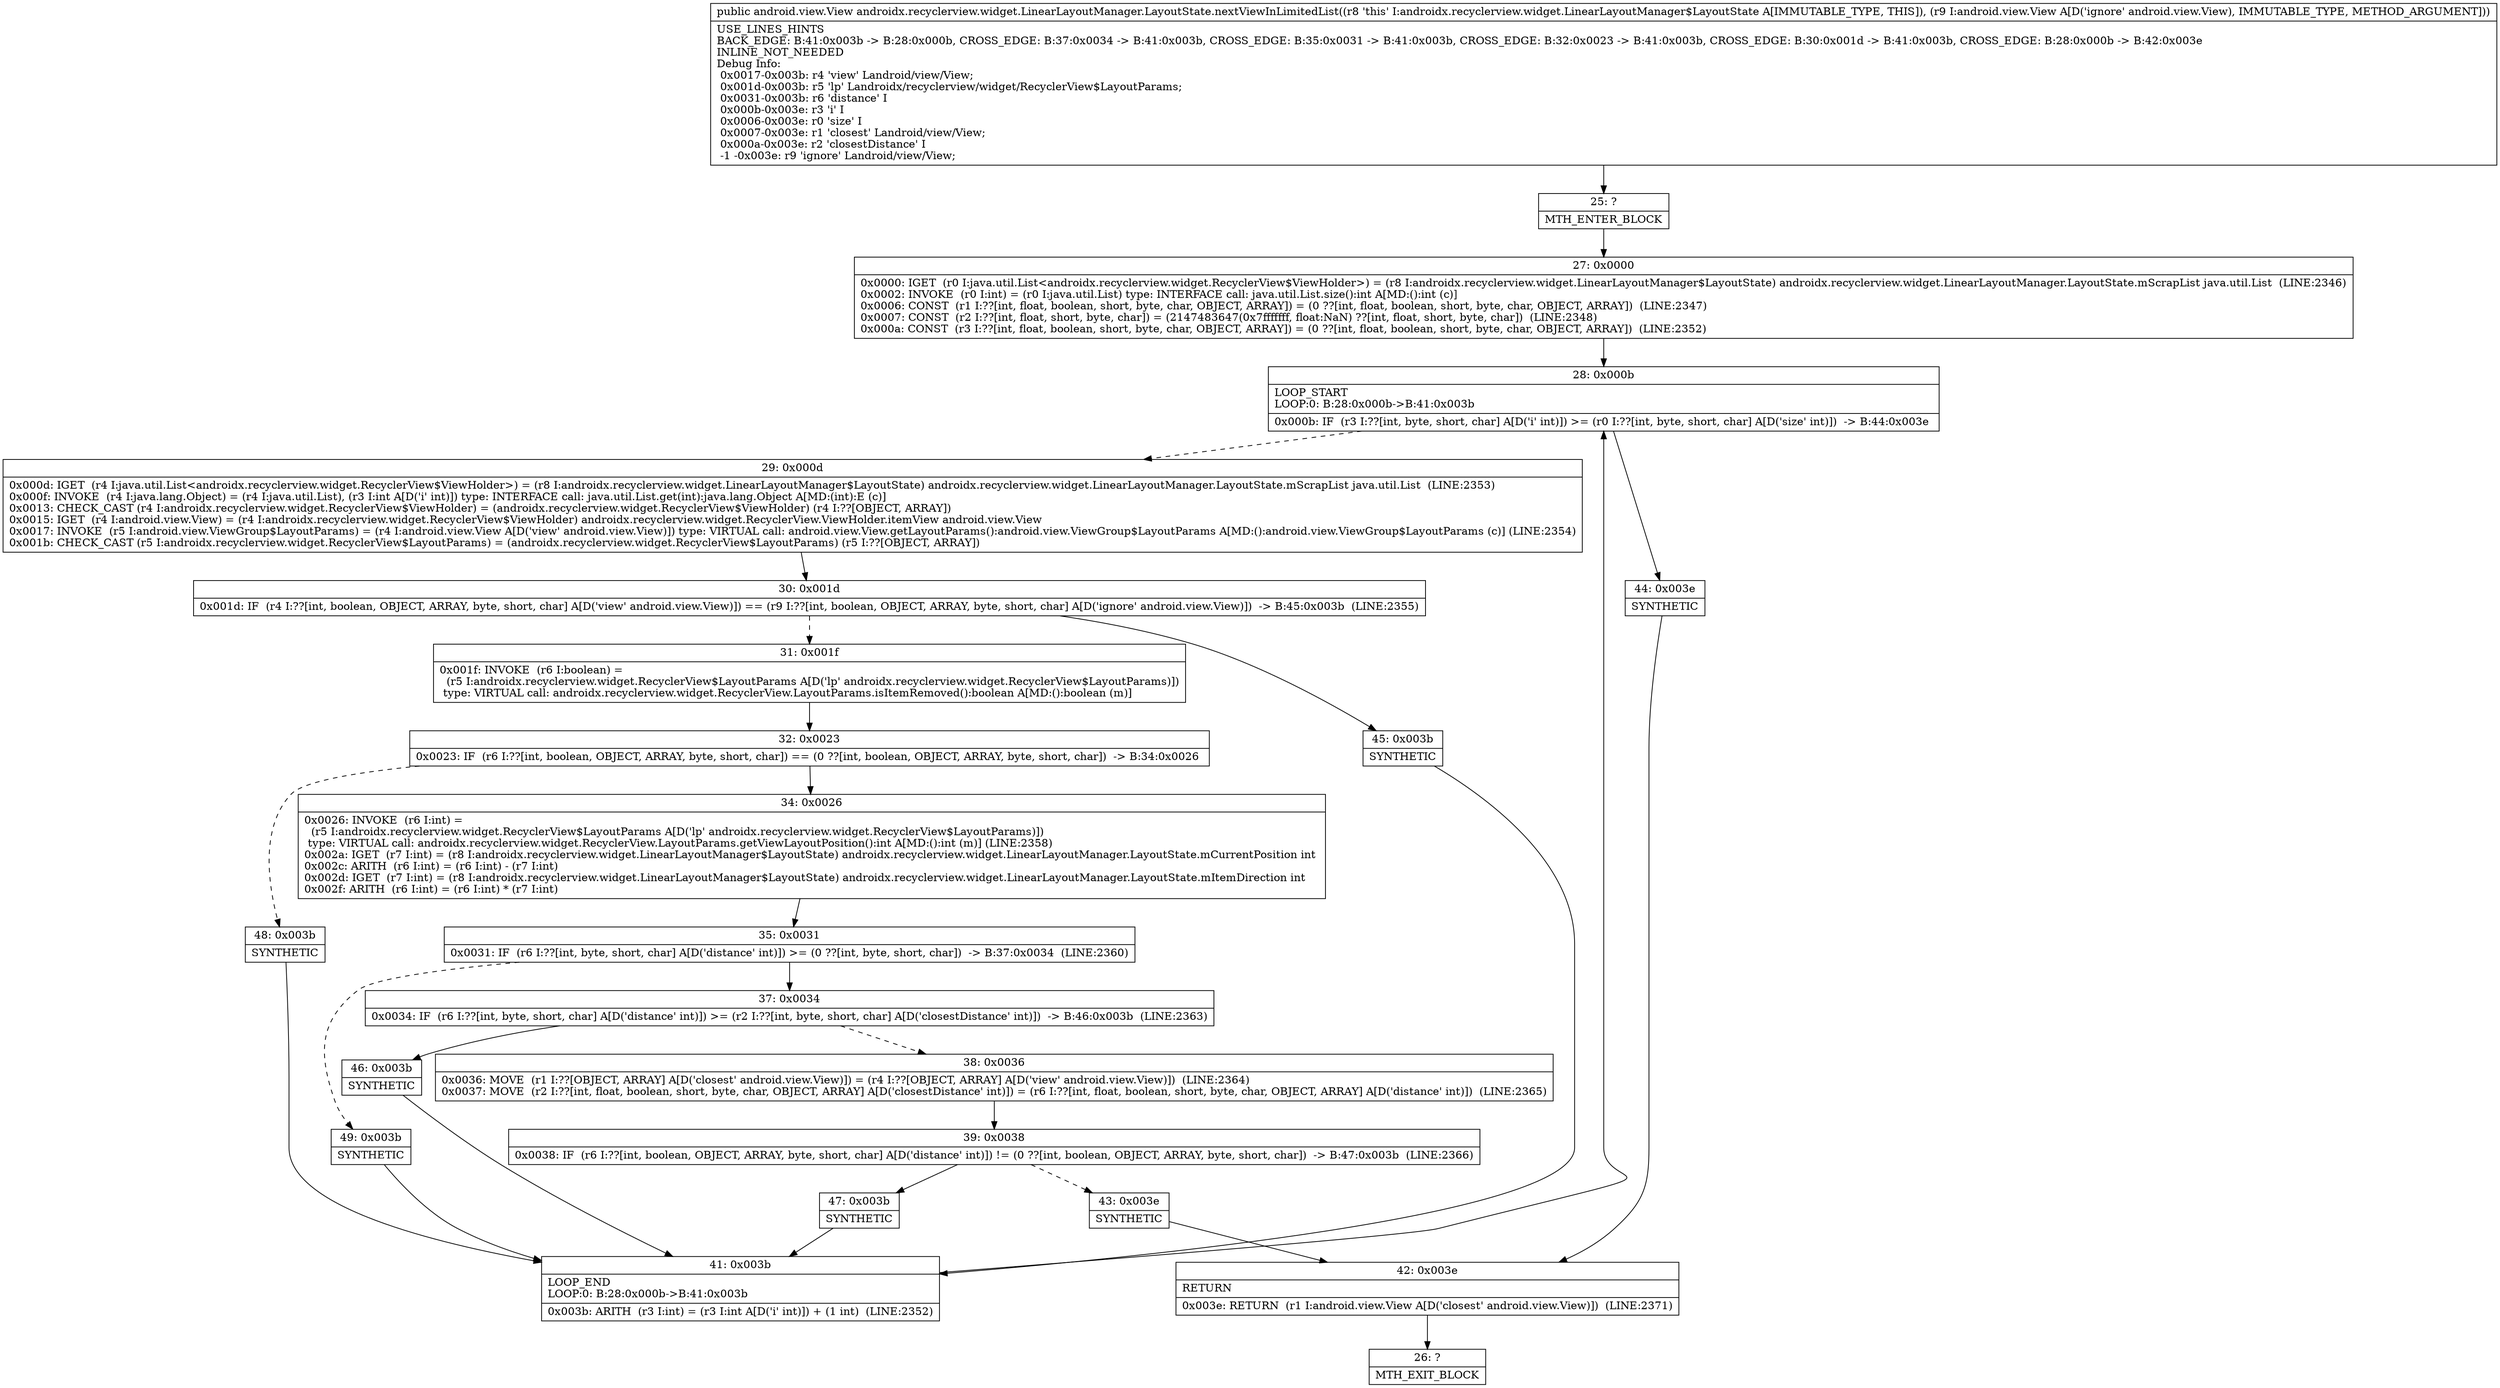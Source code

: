 digraph "CFG forandroidx.recyclerview.widget.LinearLayoutManager.LayoutState.nextViewInLimitedList(Landroid\/view\/View;)Landroid\/view\/View;" {
Node_25 [shape=record,label="{25\:\ ?|MTH_ENTER_BLOCK\l}"];
Node_27 [shape=record,label="{27\:\ 0x0000|0x0000: IGET  (r0 I:java.util.List\<androidx.recyclerview.widget.RecyclerView$ViewHolder\>) = (r8 I:androidx.recyclerview.widget.LinearLayoutManager$LayoutState) androidx.recyclerview.widget.LinearLayoutManager.LayoutState.mScrapList java.util.List  (LINE:2346)\l0x0002: INVOKE  (r0 I:int) = (r0 I:java.util.List) type: INTERFACE call: java.util.List.size():int A[MD:():int (c)]\l0x0006: CONST  (r1 I:??[int, float, boolean, short, byte, char, OBJECT, ARRAY]) = (0 ??[int, float, boolean, short, byte, char, OBJECT, ARRAY])  (LINE:2347)\l0x0007: CONST  (r2 I:??[int, float, short, byte, char]) = (2147483647(0x7fffffff, float:NaN) ??[int, float, short, byte, char])  (LINE:2348)\l0x000a: CONST  (r3 I:??[int, float, boolean, short, byte, char, OBJECT, ARRAY]) = (0 ??[int, float, boolean, short, byte, char, OBJECT, ARRAY])  (LINE:2352)\l}"];
Node_28 [shape=record,label="{28\:\ 0x000b|LOOP_START\lLOOP:0: B:28:0x000b\-\>B:41:0x003b\l|0x000b: IF  (r3 I:??[int, byte, short, char] A[D('i' int)]) \>= (r0 I:??[int, byte, short, char] A[D('size' int)])  \-\> B:44:0x003e \l}"];
Node_29 [shape=record,label="{29\:\ 0x000d|0x000d: IGET  (r4 I:java.util.List\<androidx.recyclerview.widget.RecyclerView$ViewHolder\>) = (r8 I:androidx.recyclerview.widget.LinearLayoutManager$LayoutState) androidx.recyclerview.widget.LinearLayoutManager.LayoutState.mScrapList java.util.List  (LINE:2353)\l0x000f: INVOKE  (r4 I:java.lang.Object) = (r4 I:java.util.List), (r3 I:int A[D('i' int)]) type: INTERFACE call: java.util.List.get(int):java.lang.Object A[MD:(int):E (c)]\l0x0013: CHECK_CAST (r4 I:androidx.recyclerview.widget.RecyclerView$ViewHolder) = (androidx.recyclerview.widget.RecyclerView$ViewHolder) (r4 I:??[OBJECT, ARRAY]) \l0x0015: IGET  (r4 I:android.view.View) = (r4 I:androidx.recyclerview.widget.RecyclerView$ViewHolder) androidx.recyclerview.widget.RecyclerView.ViewHolder.itemView android.view.View \l0x0017: INVOKE  (r5 I:android.view.ViewGroup$LayoutParams) = (r4 I:android.view.View A[D('view' android.view.View)]) type: VIRTUAL call: android.view.View.getLayoutParams():android.view.ViewGroup$LayoutParams A[MD:():android.view.ViewGroup$LayoutParams (c)] (LINE:2354)\l0x001b: CHECK_CAST (r5 I:androidx.recyclerview.widget.RecyclerView$LayoutParams) = (androidx.recyclerview.widget.RecyclerView$LayoutParams) (r5 I:??[OBJECT, ARRAY]) \l}"];
Node_30 [shape=record,label="{30\:\ 0x001d|0x001d: IF  (r4 I:??[int, boolean, OBJECT, ARRAY, byte, short, char] A[D('view' android.view.View)]) == (r9 I:??[int, boolean, OBJECT, ARRAY, byte, short, char] A[D('ignore' android.view.View)])  \-\> B:45:0x003b  (LINE:2355)\l}"];
Node_31 [shape=record,label="{31\:\ 0x001f|0x001f: INVOKE  (r6 I:boolean) = \l  (r5 I:androidx.recyclerview.widget.RecyclerView$LayoutParams A[D('lp' androidx.recyclerview.widget.RecyclerView$LayoutParams)])\l type: VIRTUAL call: androidx.recyclerview.widget.RecyclerView.LayoutParams.isItemRemoved():boolean A[MD:():boolean (m)]\l}"];
Node_32 [shape=record,label="{32\:\ 0x0023|0x0023: IF  (r6 I:??[int, boolean, OBJECT, ARRAY, byte, short, char]) == (0 ??[int, boolean, OBJECT, ARRAY, byte, short, char])  \-\> B:34:0x0026 \l}"];
Node_34 [shape=record,label="{34\:\ 0x0026|0x0026: INVOKE  (r6 I:int) = \l  (r5 I:androidx.recyclerview.widget.RecyclerView$LayoutParams A[D('lp' androidx.recyclerview.widget.RecyclerView$LayoutParams)])\l type: VIRTUAL call: androidx.recyclerview.widget.RecyclerView.LayoutParams.getViewLayoutPosition():int A[MD:():int (m)] (LINE:2358)\l0x002a: IGET  (r7 I:int) = (r8 I:androidx.recyclerview.widget.LinearLayoutManager$LayoutState) androidx.recyclerview.widget.LinearLayoutManager.LayoutState.mCurrentPosition int \l0x002c: ARITH  (r6 I:int) = (r6 I:int) \- (r7 I:int) \l0x002d: IGET  (r7 I:int) = (r8 I:androidx.recyclerview.widget.LinearLayoutManager$LayoutState) androidx.recyclerview.widget.LinearLayoutManager.LayoutState.mItemDirection int \l0x002f: ARITH  (r6 I:int) = (r6 I:int) * (r7 I:int) \l}"];
Node_35 [shape=record,label="{35\:\ 0x0031|0x0031: IF  (r6 I:??[int, byte, short, char] A[D('distance' int)]) \>= (0 ??[int, byte, short, char])  \-\> B:37:0x0034  (LINE:2360)\l}"];
Node_37 [shape=record,label="{37\:\ 0x0034|0x0034: IF  (r6 I:??[int, byte, short, char] A[D('distance' int)]) \>= (r2 I:??[int, byte, short, char] A[D('closestDistance' int)])  \-\> B:46:0x003b  (LINE:2363)\l}"];
Node_38 [shape=record,label="{38\:\ 0x0036|0x0036: MOVE  (r1 I:??[OBJECT, ARRAY] A[D('closest' android.view.View)]) = (r4 I:??[OBJECT, ARRAY] A[D('view' android.view.View)])  (LINE:2364)\l0x0037: MOVE  (r2 I:??[int, float, boolean, short, byte, char, OBJECT, ARRAY] A[D('closestDistance' int)]) = (r6 I:??[int, float, boolean, short, byte, char, OBJECT, ARRAY] A[D('distance' int)])  (LINE:2365)\l}"];
Node_39 [shape=record,label="{39\:\ 0x0038|0x0038: IF  (r6 I:??[int, boolean, OBJECT, ARRAY, byte, short, char] A[D('distance' int)]) != (0 ??[int, boolean, OBJECT, ARRAY, byte, short, char])  \-\> B:47:0x003b  (LINE:2366)\l}"];
Node_43 [shape=record,label="{43\:\ 0x003e|SYNTHETIC\l}"];
Node_42 [shape=record,label="{42\:\ 0x003e|RETURN\l|0x003e: RETURN  (r1 I:android.view.View A[D('closest' android.view.View)])  (LINE:2371)\l}"];
Node_26 [shape=record,label="{26\:\ ?|MTH_EXIT_BLOCK\l}"];
Node_47 [shape=record,label="{47\:\ 0x003b|SYNTHETIC\l}"];
Node_41 [shape=record,label="{41\:\ 0x003b|LOOP_END\lLOOP:0: B:28:0x000b\-\>B:41:0x003b\l|0x003b: ARITH  (r3 I:int) = (r3 I:int A[D('i' int)]) + (1 int)  (LINE:2352)\l}"];
Node_46 [shape=record,label="{46\:\ 0x003b|SYNTHETIC\l}"];
Node_49 [shape=record,label="{49\:\ 0x003b|SYNTHETIC\l}"];
Node_48 [shape=record,label="{48\:\ 0x003b|SYNTHETIC\l}"];
Node_45 [shape=record,label="{45\:\ 0x003b|SYNTHETIC\l}"];
Node_44 [shape=record,label="{44\:\ 0x003e|SYNTHETIC\l}"];
MethodNode[shape=record,label="{public android.view.View androidx.recyclerview.widget.LinearLayoutManager.LayoutState.nextViewInLimitedList((r8 'this' I:androidx.recyclerview.widget.LinearLayoutManager$LayoutState A[IMMUTABLE_TYPE, THIS]), (r9 I:android.view.View A[D('ignore' android.view.View), IMMUTABLE_TYPE, METHOD_ARGUMENT]))  | USE_LINES_HINTS\lBACK_EDGE: B:41:0x003b \-\> B:28:0x000b, CROSS_EDGE: B:37:0x0034 \-\> B:41:0x003b, CROSS_EDGE: B:35:0x0031 \-\> B:41:0x003b, CROSS_EDGE: B:32:0x0023 \-\> B:41:0x003b, CROSS_EDGE: B:30:0x001d \-\> B:41:0x003b, CROSS_EDGE: B:28:0x000b \-\> B:42:0x003e\lINLINE_NOT_NEEDED\lDebug Info:\l  0x0017\-0x003b: r4 'view' Landroid\/view\/View;\l  0x001d\-0x003b: r5 'lp' Landroidx\/recyclerview\/widget\/RecyclerView$LayoutParams;\l  0x0031\-0x003b: r6 'distance' I\l  0x000b\-0x003e: r3 'i' I\l  0x0006\-0x003e: r0 'size' I\l  0x0007\-0x003e: r1 'closest' Landroid\/view\/View;\l  0x000a\-0x003e: r2 'closestDistance' I\l  \-1 \-0x003e: r9 'ignore' Landroid\/view\/View;\l}"];
MethodNode -> Node_25;Node_25 -> Node_27;
Node_27 -> Node_28;
Node_28 -> Node_29[style=dashed];
Node_28 -> Node_44;
Node_29 -> Node_30;
Node_30 -> Node_31[style=dashed];
Node_30 -> Node_45;
Node_31 -> Node_32;
Node_32 -> Node_34;
Node_32 -> Node_48[style=dashed];
Node_34 -> Node_35;
Node_35 -> Node_37;
Node_35 -> Node_49[style=dashed];
Node_37 -> Node_38[style=dashed];
Node_37 -> Node_46;
Node_38 -> Node_39;
Node_39 -> Node_43[style=dashed];
Node_39 -> Node_47;
Node_43 -> Node_42;
Node_42 -> Node_26;
Node_47 -> Node_41;
Node_41 -> Node_28;
Node_46 -> Node_41;
Node_49 -> Node_41;
Node_48 -> Node_41;
Node_45 -> Node_41;
Node_44 -> Node_42;
}


